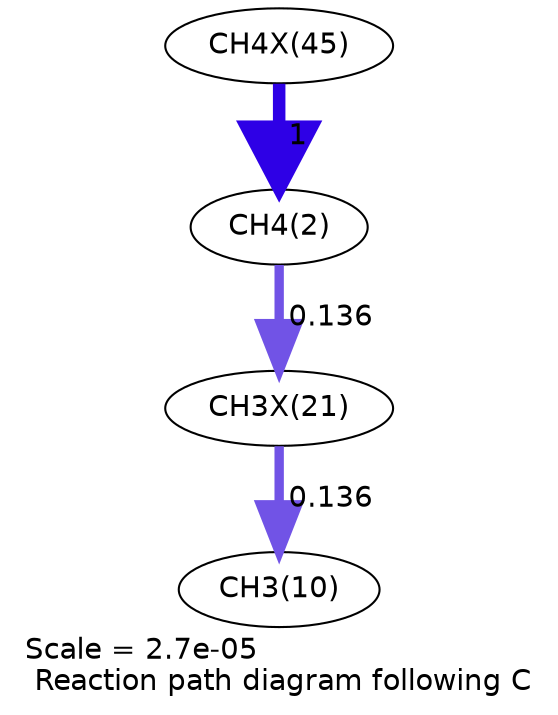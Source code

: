 digraph reaction_paths {
center=1;
s73 -> s4[fontname="Helvetica", penwidth=6, arrowsize=3, color="0.7, 1.5, 0.9"
, label=" 1"];
s4 -> s65[fontname="Helvetica", penwidth=4.49, arrowsize=2.25, color="0.7, 0.636, 0.9"
, label=" 0.136"];
s65 -> s12[fontname="Helvetica", penwidth=4.5, arrowsize=2.25, color="0.7, 0.636, 0.9"
, label=" 0.136"];
s4 [ fontname="Helvetica", label="CH4(2)"];
s12 [ fontname="Helvetica", label="CH3(10)"];
s65 [ fontname="Helvetica", label="CH3X(21)"];
s73 [ fontname="Helvetica", label="CH4X(45)"];
 label = "Scale = 2.7e-05\l Reaction path diagram following C";
 fontname = "Helvetica";
}
